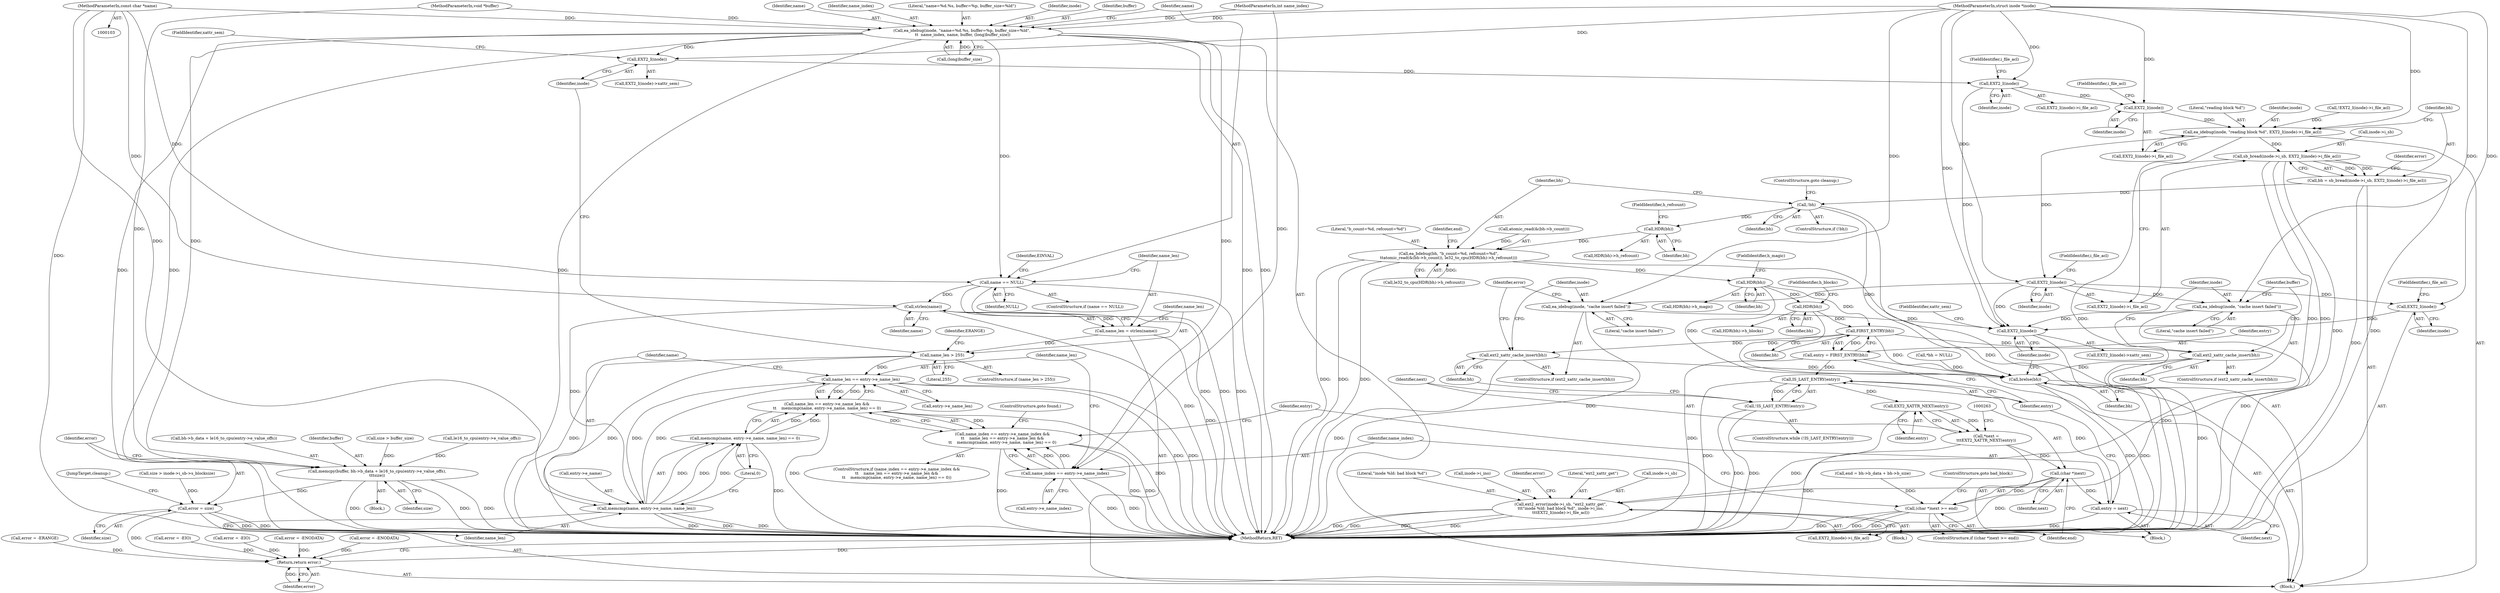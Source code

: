 digraph "0_linux_be0726d33cb8f411945884664924bed3cb8c70ee_7@pointer" {
"1000106" [label="(MethodParameterIn,const char *name)"];
"1000119" [label="(Call,ea_idebug(inode, \"name=%d.%s, buffer=%p, buffer_size=%ld\",\n \t\t  name_index, name, buffer, (long)buffer_size))"];
"1000129" [label="(Call,name == NULL)"];
"1000137" [label="(Call,strlen(name))"];
"1000135" [label="(Call,name_len = strlen(name))"];
"1000140" [label="(Call,name_len > 255)"];
"1000275" [label="(Call,name_len == entry->e_name_len)"];
"1000274" [label="(Call,name_len == entry->e_name_len &&\n\t\t    memcmp(name, entry->e_name, name_len) == 0)"];
"1000268" [label="(Call,name_index == entry->e_name_index &&\n\t\t    name_len == entry->e_name_len &&\n\t\t    memcmp(name, entry->e_name, name_len) == 0)"];
"1000281" [label="(Call,memcmp(name, entry->e_name, name_len))"];
"1000280" [label="(Call,memcmp(name, entry->e_name, name_len) == 0)"];
"1000149" [label="(Call,EXT2_I(inode))"];
"1000159" [label="(Call,EXT2_I(inode))"];
"1000167" [label="(Call,EXT2_I(inode))"];
"1000163" [label="(Call,ea_idebug(inode, \"reading block %d\", EXT2_I(inode)->i_file_acl))"];
"1000172" [label="(Call,sb_bread(inode->i_sb, EXT2_I(inode)->i_file_acl))"];
"1000170" [label="(Call,bh = sb_bread(inode->i_sb, EXT2_I(inode)->i_file_acl))"];
"1000185" [label="(Call,!bh)"];
"1000198" [label="(Call,HDR(bh))"];
"1000188" [label="(Call,ea_bdebug(bh, \"b_count=%d, refcount=%d\",\n\t\tatomic_read(&(bh->b_count)), le32_to_cpu(HDR(bh)->h_refcount)))"];
"1000214" [label="(Call,HDR(bh))"];
"1000221" [label="(Call,HDR(bh))"];
"1000248" [label="(Call,FIRST_ENTRY(bh))"];
"1000246" [label="(Call,entry = FIRST_ENTRY(bh))"];
"1000252" [label="(Call,IS_LAST_ENTRY(entry))"];
"1000251" [label="(Call,!IS_LAST_ENTRY(entry))"];
"1000258" [label="(Call,EXT2_XATTR_NEXT(entry))"];
"1000256" [label="(Call,*next =\n\t\t\tEXT2_XATTR_NEXT(entry))"];
"1000262" [label="(Call,(char *)next)"];
"1000261" [label="(Call,(char *)next >= end)"];
"1000289" [label="(Call,entry = next)"];
"1000293" [label="(Call,ext2_xattr_cache_insert(bh))"];
"1000372" [label="(Call,brelse(bh))"];
"1000340" [label="(Call,ext2_xattr_cache_insert(bh))"];
"1000228" [label="(Call,ext2_error(inode->i_sb, \"ext2_xattr_get\",\n\t\t\t\"inode %ld: bad block %d\", inode->i_ino,\n\t\t\tEXT2_I(inode)->i_file_acl))"];
"1000177" [label="(Call,EXT2_I(inode))"];
"1000238" [label="(Call,EXT2_I(inode))"];
"1000377" [label="(Call,EXT2_I(inode))"];
"1000295" [label="(Call,ea_idebug(inode, \"cache insert failed\"))"];
"1000342" [label="(Call,ea_idebug(inode, \"cache insert failed\"))"];
"1000269" [label="(Call,name_index == entry->e_name_index)"];
"1000357" [label="(Call,memcpy(buffer, bh->b_data + le16_to_cpu(entry->e_value_offs),\n\t\t\tsize))"];
"1000368" [label="(Call,error = size)"];
"1000380" [label="(Return,return error;)"];
"1000135" [label="(Call,name_len = strlen(name))"];
"1000274" [label="(Call,name_len == entry->e_name_len &&\n\t\t    memcmp(name, entry->e_name, name_len) == 0)"];
"1000150" [label="(Identifier,inode)"];
"1000357" [label="(Call,memcpy(buffer, bh->b_data + le16_to_cpu(entry->e_value_offs),\n\t\t\tsize))"];
"1000163" [label="(Call,ea_idebug(inode, \"reading block %d\", EXT2_I(inode)->i_file_acl))"];
"1000249" [label="(Identifier,bh)"];
"1000191" [label="(Call,atomic_read(&(bh->b_count)))"];
"1000371" [label="(JumpTarget,cleanup:)"];
"1000161" [label="(FieldIdentifier,i_file_acl)"];
"1000378" [label="(Identifier,inode)"];
"1000257" [label="(Identifier,next)"];
"1000250" [label="(ControlStructure,while (!IS_LAST_ENTRY(entry)))"];
"1000213" [label="(Call,HDR(bh)->h_magic)"];
"1000280" [label="(Call,memcmp(name, entry->e_name, name_len) == 0)"];
"1000176" [label="(Call,EXT2_I(inode)->i_file_acl)"];
"1000199" [label="(Identifier,bh)"];
"1000232" [label="(Literal,\"ext2_xattr_get\")"];
"1000266" [label="(ControlStructure,goto bad_block;)"];
"1000179" [label="(FieldIdentifier,i_file_acl)"];
"1000297" [label="(Literal,\"cache insert failed\")"];
"1000107" [label="(MethodParameterIn,void *buffer)"];
"1000125" [label="(Call,(long)buffer_size)"];
"1000229" [label="(Call,inode->i_sb)"];
"1000291" [label="(Identifier,next)"];
"1000165" [label="(Literal,\"reading block %d\")"];
"1000292" [label="(ControlStructure,if (ext2_xattr_cache_insert(bh)))"];
"1000377" [label="(Call,EXT2_I(inode))"];
"1000275" [label="(Call,name_len == entry->e_name_len)"];
"1000281" [label="(Call,memcmp(name, entry->e_name, name_len))"];
"1000254" [label="(Block,)"];
"1000134" [label="(Identifier,EINVAL)"];
"1000196" [label="(Call,le32_to_cpu(HDR(bh)->h_refcount))"];
"1000282" [label="(Identifier,name)"];
"1000239" [label="(Identifier,inode)"];
"1000270" [label="(Identifier,name_index)"];
"1000172" [label="(Call,sb_bread(inode->i_sb, EXT2_I(inode)->i_file_acl))"];
"1000222" [label="(Identifier,bh)"];
"1000344" [label="(Literal,\"cache insert failed\")"];
"1000369" [label="(Identifier,error)"];
"1000186" [label="(Identifier,bh)"];
"1000380" [label="(Return,return error;)"];
"1000228" [label="(Call,ext2_error(inode->i_sb, \"ext2_xattr_get\",\n\t\t\t\"inode %ld: bad block %d\", inode->i_ino,\n\t\t\tEXT2_I(inode)->i_file_acl))"];
"1000123" [label="(Identifier,name)"];
"1000293" [label="(Call,ext2_xattr_cache_insert(bh))"];
"1000185" [label="(Call,!bh)"];
"1000166" [label="(Call,EXT2_I(inode)->i_file_acl)"];
"1000382" [label="(MethodReturn,RET)"];
"1000104" [label="(MethodParameterIn,struct inode *inode)"];
"1000340" [label="(Call,ext2_xattr_cache_insert(bh))"];
"1000288" [label="(ControlStructure,goto found;)"];
"1000373" [label="(Identifier,bh)"];
"1000261" [label="(Call,(char *)next >= end)"];
"1000142" [label="(Literal,255)"];
"1000294" [label="(Identifier,bh)"];
"1000177" [label="(Call,EXT2_I(inode))"];
"1000277" [label="(Call,entry->e_name_len)"];
"1000376" [label="(Call,EXT2_I(inode)->xattr_sem)"];
"1000286" [label="(Identifier,name_len)"];
"1000148" [label="(Call,EXT2_I(inode)->xattr_sem)"];
"1000170" [label="(Call,bh = sb_bread(inode->i_sb, EXT2_I(inode)->i_file_acl))"];
"1000339" [label="(ControlStructure,if (ext2_xattr_cache_insert(bh)))"];
"1000140" [label="(Call,name_len > 255)"];
"1000283" [label="(Call,entry->e_name)"];
"1000367" [label="(Identifier,size)"];
"1000299" [label="(Identifier,error)"];
"1000167" [label="(Call,EXT2_I(inode))"];
"1000290" [label="(Identifier,entry)"];
"1000131" [label="(Identifier,NULL)"];
"1000149" [label="(Call,EXT2_I(inode))"];
"1000363" [label="(Call,le16_to_cpu(entry->e_value_offs))"];
"1000260" [label="(ControlStructure,if ((char *)next >= end))"];
"1000164" [label="(Identifier,inode)"];
"1000184" [label="(ControlStructure,if (!bh))"];
"1000381" [label="(Identifier,error)"];
"1000190" [label="(Literal,\"b_count=%d, refcount=%d\")"];
"1000359" [label="(Call,bh->b_data + le16_to_cpu(entry->e_value_offs))"];
"1000141" [label="(Identifier,name_len)"];
"1000346" [label="(Identifier,buffer)"];
"1000233" [label="(Literal,\"inode %ld: bad block %d\")"];
"1000343" [label="(Identifier,inode)"];
"1000151" [label="(FieldIdentifier,xattr_sem)"];
"1000287" [label="(Literal,0)"];
"1000259" [label="(Identifier,entry)"];
"1000139" [label="(ControlStructure,if (name_len > 255))"];
"1000221" [label="(Call,HDR(bh))"];
"1000237" [label="(Call,EXT2_I(inode)->i_file_acl)"];
"1000267" [label="(ControlStructure,if (name_index == entry->e_name_index &&\n\t\t    name_len == entry->e_name_len &&\n\t\t    memcmp(name, entry->e_name, name_len) == 0))"];
"1000298" [label="(Call,error = -ENODATA)"];
"1000342" [label="(Call,ea_idebug(inode, \"cache insert failed\"))"];
"1000251" [label="(Call,!IS_LAST_ENTRY(entry))"];
"1000160" [label="(Identifier,inode)"];
"1000268" [label="(Call,name_index == entry->e_name_index &&\n\t\t    name_len == entry->e_name_len &&\n\t\t    memcmp(name, entry->e_name, name_len) == 0)"];
"1000119" [label="(Call,ea_idebug(inode, \"name=%d.%s, buffer=%p, buffer_size=%ld\",\n \t\t  name_index, name, buffer, (long)buffer_size))"];
"1000240" [label="(FieldIdentifier,i_file_acl)"];
"1000157" [label="(Call,!EXT2_I(inode)->i_file_acl)"];
"1000138" [label="(Identifier,name)"];
"1000129" [label="(Call,name == NULL)"];
"1000128" [label="(ControlStructure,if (name == NULL))"];
"1000295" [label="(Call,ea_idebug(inode, \"cache insert failed\"))"];
"1000158" [label="(Call,EXT2_I(inode)->i_file_acl)"];
"1000370" [label="(Identifier,size)"];
"1000111" [label="(Call,*bh = NULL)"];
"1000187" [label="(ControlStructure,goto cleanup;)"];
"1000215" [label="(Identifier,bh)"];
"1000201" [label="(Call,end = bh->b_data + bh->b_size)"];
"1000122" [label="(Identifier,name_index)"];
"1000130" [label="(Identifier,name)"];
"1000169" [label="(FieldIdentifier,i_file_acl)"];
"1000189" [label="(Identifier,bh)"];
"1000247" [label="(Identifier,entry)"];
"1000109" [label="(Block,)"];
"1000136" [label="(Identifier,name_len)"];
"1000256" [label="(Call,*next =\n\t\t\tEXT2_XATTR_NEXT(entry))"];
"1000296" [label="(Identifier,inode)"];
"1000168" [label="(Identifier,inode)"];
"1000188" [label="(Call,ea_bdebug(bh, \"b_count=%d, refcount=%d\",\n\t\tatomic_read(&(bh->b_count)), le32_to_cpu(HDR(bh)->h_refcount)))"];
"1000358" [label="(Identifier,buffer)"];
"1000181" [label="(Identifier,error)"];
"1000200" [label="(FieldIdentifier,h_refcount)"];
"1000264" [label="(Identifier,next)"];
"1000348" [label="(Call,error = -ERANGE)"];
"1000159" [label="(Call,EXT2_I(inode))"];
"1000121" [label="(Literal,\"name=%d.%s, buffer=%p, buffer_size=%ld\")"];
"1000220" [label="(Call,HDR(bh)->h_blocks)"];
"1000180" [label="(Call,error = -EIO)"];
"1000223" [label="(FieldIdentifier,h_blocks)"];
"1000253" [label="(Identifier,entry)"];
"1000120" [label="(Identifier,inode)"];
"1000137" [label="(Call,strlen(name))"];
"1000234" [label="(Call,inode->i_ino)"];
"1000124" [label="(Identifier,buffer)"];
"1000202" [label="(Identifier,end)"];
"1000248" [label="(Call,FIRST_ENTRY(bh))"];
"1000246" [label="(Call,entry = FIRST_ENTRY(bh))"];
"1000198" [label="(Call,HDR(bh))"];
"1000197" [label="(Call,HDR(bh)->h_refcount)"];
"1000269" [label="(Call,name_index == entry->e_name_index)"];
"1000265" [label="(Identifier,end)"];
"1000271" [label="(Call,entry->e_name_index)"];
"1000214" [label="(Call,HDR(bh))"];
"1000216" [label="(FieldIdentifier,h_magic)"];
"1000242" [label="(Identifier,error)"];
"1000262" [label="(Call,(char *)next)"];
"1000258" [label="(Call,EXT2_XATTR_NEXT(entry))"];
"1000372" [label="(Call,brelse(bh))"];
"1000289" [label="(Call,entry = next)"];
"1000178" [label="(Identifier,inode)"];
"1000341" [label="(Identifier,bh)"];
"1000173" [label="(Call,inode->i_sb)"];
"1000241" [label="(Call,error = -EIO)"];
"1000238" [label="(Call,EXT2_I(inode))"];
"1000347" [label="(Block,)"];
"1000145" [label="(Identifier,ERANGE)"];
"1000379" [label="(FieldIdentifier,xattr_sem)"];
"1000105" [label="(MethodParameterIn,int name_index)"];
"1000319" [label="(Call,size > inode->i_sb->s_blocksize)"];
"1000252" [label="(Call,IS_LAST_ENTRY(entry))"];
"1000152" [label="(Call,error = -ENODATA)"];
"1000353" [label="(Call,size > buffer_size)"];
"1000106" [label="(MethodParameterIn,const char *name)"];
"1000276" [label="(Identifier,name_len)"];
"1000226" [label="(Block,)"];
"1000171" [label="(Identifier,bh)"];
"1000368" [label="(Call,error = size)"];
"1000106" -> "1000103"  [label="AST: "];
"1000106" -> "1000382"  [label="DDG: "];
"1000106" -> "1000119"  [label="DDG: "];
"1000106" -> "1000129"  [label="DDG: "];
"1000106" -> "1000137"  [label="DDG: "];
"1000106" -> "1000281"  [label="DDG: "];
"1000119" -> "1000109"  [label="AST: "];
"1000119" -> "1000125"  [label="CFG: "];
"1000120" -> "1000119"  [label="AST: "];
"1000121" -> "1000119"  [label="AST: "];
"1000122" -> "1000119"  [label="AST: "];
"1000123" -> "1000119"  [label="AST: "];
"1000124" -> "1000119"  [label="AST: "];
"1000125" -> "1000119"  [label="AST: "];
"1000130" -> "1000119"  [label="CFG: "];
"1000119" -> "1000382"  [label="DDG: "];
"1000119" -> "1000382"  [label="DDG: "];
"1000119" -> "1000382"  [label="DDG: "];
"1000119" -> "1000382"  [label="DDG: "];
"1000119" -> "1000382"  [label="DDG: "];
"1000104" -> "1000119"  [label="DDG: "];
"1000105" -> "1000119"  [label="DDG: "];
"1000107" -> "1000119"  [label="DDG: "];
"1000125" -> "1000119"  [label="DDG: "];
"1000119" -> "1000129"  [label="DDG: "];
"1000119" -> "1000149"  [label="DDG: "];
"1000119" -> "1000269"  [label="DDG: "];
"1000119" -> "1000357"  [label="DDG: "];
"1000129" -> "1000128"  [label="AST: "];
"1000129" -> "1000131"  [label="CFG: "];
"1000130" -> "1000129"  [label="AST: "];
"1000131" -> "1000129"  [label="AST: "];
"1000134" -> "1000129"  [label="CFG: "];
"1000136" -> "1000129"  [label="CFG: "];
"1000129" -> "1000382"  [label="DDG: "];
"1000129" -> "1000382"  [label="DDG: "];
"1000129" -> "1000382"  [label="DDG: "];
"1000129" -> "1000137"  [label="DDG: "];
"1000137" -> "1000135"  [label="AST: "];
"1000137" -> "1000138"  [label="CFG: "];
"1000138" -> "1000137"  [label="AST: "];
"1000135" -> "1000137"  [label="CFG: "];
"1000137" -> "1000382"  [label="DDG: "];
"1000137" -> "1000135"  [label="DDG: "];
"1000137" -> "1000281"  [label="DDG: "];
"1000135" -> "1000109"  [label="AST: "];
"1000136" -> "1000135"  [label="AST: "];
"1000141" -> "1000135"  [label="CFG: "];
"1000135" -> "1000382"  [label="DDG: "];
"1000135" -> "1000140"  [label="DDG: "];
"1000140" -> "1000139"  [label="AST: "];
"1000140" -> "1000142"  [label="CFG: "];
"1000141" -> "1000140"  [label="AST: "];
"1000142" -> "1000140"  [label="AST: "];
"1000145" -> "1000140"  [label="CFG: "];
"1000150" -> "1000140"  [label="CFG: "];
"1000140" -> "1000382"  [label="DDG: "];
"1000140" -> "1000382"  [label="DDG: "];
"1000140" -> "1000275"  [label="DDG: "];
"1000275" -> "1000274"  [label="AST: "];
"1000275" -> "1000277"  [label="CFG: "];
"1000276" -> "1000275"  [label="AST: "];
"1000277" -> "1000275"  [label="AST: "];
"1000282" -> "1000275"  [label="CFG: "];
"1000274" -> "1000275"  [label="CFG: "];
"1000275" -> "1000382"  [label="DDG: "];
"1000275" -> "1000382"  [label="DDG: "];
"1000275" -> "1000274"  [label="DDG: "];
"1000275" -> "1000274"  [label="DDG: "];
"1000281" -> "1000275"  [label="DDG: "];
"1000275" -> "1000281"  [label="DDG: "];
"1000274" -> "1000268"  [label="AST: "];
"1000274" -> "1000280"  [label="CFG: "];
"1000280" -> "1000274"  [label="AST: "];
"1000268" -> "1000274"  [label="CFG: "];
"1000274" -> "1000382"  [label="DDG: "];
"1000274" -> "1000382"  [label="DDG: "];
"1000274" -> "1000268"  [label="DDG: "];
"1000274" -> "1000268"  [label="DDG: "];
"1000280" -> "1000274"  [label="DDG: "];
"1000280" -> "1000274"  [label="DDG: "];
"1000268" -> "1000267"  [label="AST: "];
"1000268" -> "1000269"  [label="CFG: "];
"1000269" -> "1000268"  [label="AST: "];
"1000288" -> "1000268"  [label="CFG: "];
"1000290" -> "1000268"  [label="CFG: "];
"1000268" -> "1000382"  [label="DDG: "];
"1000268" -> "1000382"  [label="DDG: "];
"1000268" -> "1000382"  [label="DDG: "];
"1000269" -> "1000268"  [label="DDG: "];
"1000269" -> "1000268"  [label="DDG: "];
"1000281" -> "1000280"  [label="AST: "];
"1000281" -> "1000286"  [label="CFG: "];
"1000282" -> "1000281"  [label="AST: "];
"1000283" -> "1000281"  [label="AST: "];
"1000286" -> "1000281"  [label="AST: "];
"1000287" -> "1000281"  [label="CFG: "];
"1000281" -> "1000382"  [label="DDG: "];
"1000281" -> "1000382"  [label="DDG: "];
"1000281" -> "1000382"  [label="DDG: "];
"1000281" -> "1000280"  [label="DDG: "];
"1000281" -> "1000280"  [label="DDG: "];
"1000281" -> "1000280"  [label="DDG: "];
"1000280" -> "1000287"  [label="CFG: "];
"1000287" -> "1000280"  [label="AST: "];
"1000280" -> "1000382"  [label="DDG: "];
"1000149" -> "1000148"  [label="AST: "];
"1000149" -> "1000150"  [label="CFG: "];
"1000150" -> "1000149"  [label="AST: "];
"1000151" -> "1000149"  [label="CFG: "];
"1000104" -> "1000149"  [label="DDG: "];
"1000149" -> "1000159"  [label="DDG: "];
"1000159" -> "1000158"  [label="AST: "];
"1000159" -> "1000160"  [label="CFG: "];
"1000160" -> "1000159"  [label="AST: "];
"1000161" -> "1000159"  [label="CFG: "];
"1000104" -> "1000159"  [label="DDG: "];
"1000159" -> "1000167"  [label="DDG: "];
"1000159" -> "1000377"  [label="DDG: "];
"1000167" -> "1000166"  [label="AST: "];
"1000167" -> "1000168"  [label="CFG: "];
"1000168" -> "1000167"  [label="AST: "];
"1000169" -> "1000167"  [label="CFG: "];
"1000167" -> "1000163"  [label="DDG: "];
"1000104" -> "1000167"  [label="DDG: "];
"1000163" -> "1000109"  [label="AST: "];
"1000163" -> "1000166"  [label="CFG: "];
"1000164" -> "1000163"  [label="AST: "];
"1000165" -> "1000163"  [label="AST: "];
"1000166" -> "1000163"  [label="AST: "];
"1000171" -> "1000163"  [label="CFG: "];
"1000163" -> "1000382"  [label="DDG: "];
"1000104" -> "1000163"  [label="DDG: "];
"1000157" -> "1000163"  [label="DDG: "];
"1000163" -> "1000172"  [label="DDG: "];
"1000163" -> "1000177"  [label="DDG: "];
"1000172" -> "1000170"  [label="AST: "];
"1000172" -> "1000176"  [label="CFG: "];
"1000173" -> "1000172"  [label="AST: "];
"1000176" -> "1000172"  [label="AST: "];
"1000170" -> "1000172"  [label="CFG: "];
"1000172" -> "1000382"  [label="DDG: "];
"1000172" -> "1000382"  [label="DDG: "];
"1000172" -> "1000170"  [label="DDG: "];
"1000172" -> "1000170"  [label="DDG: "];
"1000172" -> "1000228"  [label="DDG: "];
"1000172" -> "1000228"  [label="DDG: "];
"1000170" -> "1000109"  [label="AST: "];
"1000171" -> "1000170"  [label="AST: "];
"1000181" -> "1000170"  [label="CFG: "];
"1000170" -> "1000382"  [label="DDG: "];
"1000170" -> "1000185"  [label="DDG: "];
"1000185" -> "1000184"  [label="AST: "];
"1000185" -> "1000186"  [label="CFG: "];
"1000186" -> "1000185"  [label="AST: "];
"1000187" -> "1000185"  [label="CFG: "];
"1000189" -> "1000185"  [label="CFG: "];
"1000185" -> "1000382"  [label="DDG: "];
"1000185" -> "1000198"  [label="DDG: "];
"1000185" -> "1000372"  [label="DDG: "];
"1000198" -> "1000197"  [label="AST: "];
"1000198" -> "1000199"  [label="CFG: "];
"1000199" -> "1000198"  [label="AST: "];
"1000200" -> "1000198"  [label="CFG: "];
"1000198" -> "1000188"  [label="DDG: "];
"1000188" -> "1000109"  [label="AST: "];
"1000188" -> "1000196"  [label="CFG: "];
"1000189" -> "1000188"  [label="AST: "];
"1000190" -> "1000188"  [label="AST: "];
"1000191" -> "1000188"  [label="AST: "];
"1000196" -> "1000188"  [label="AST: "];
"1000202" -> "1000188"  [label="CFG: "];
"1000188" -> "1000382"  [label="DDG: "];
"1000188" -> "1000382"  [label="DDG: "];
"1000188" -> "1000382"  [label="DDG: "];
"1000191" -> "1000188"  [label="DDG: "];
"1000196" -> "1000188"  [label="DDG: "];
"1000188" -> "1000214"  [label="DDG: "];
"1000214" -> "1000213"  [label="AST: "];
"1000214" -> "1000215"  [label="CFG: "];
"1000215" -> "1000214"  [label="AST: "];
"1000216" -> "1000214"  [label="CFG: "];
"1000214" -> "1000221"  [label="DDG: "];
"1000214" -> "1000248"  [label="DDG: "];
"1000214" -> "1000372"  [label="DDG: "];
"1000221" -> "1000220"  [label="AST: "];
"1000221" -> "1000222"  [label="CFG: "];
"1000222" -> "1000221"  [label="AST: "];
"1000223" -> "1000221"  [label="CFG: "];
"1000221" -> "1000248"  [label="DDG: "];
"1000221" -> "1000372"  [label="DDG: "];
"1000248" -> "1000246"  [label="AST: "];
"1000248" -> "1000249"  [label="CFG: "];
"1000249" -> "1000248"  [label="AST: "];
"1000246" -> "1000248"  [label="CFG: "];
"1000248" -> "1000246"  [label="DDG: "];
"1000248" -> "1000293"  [label="DDG: "];
"1000248" -> "1000340"  [label="DDG: "];
"1000248" -> "1000372"  [label="DDG: "];
"1000246" -> "1000109"  [label="AST: "];
"1000247" -> "1000246"  [label="AST: "];
"1000253" -> "1000246"  [label="CFG: "];
"1000246" -> "1000382"  [label="DDG: "];
"1000246" -> "1000252"  [label="DDG: "];
"1000252" -> "1000251"  [label="AST: "];
"1000252" -> "1000253"  [label="CFG: "];
"1000253" -> "1000252"  [label="AST: "];
"1000251" -> "1000252"  [label="CFG: "];
"1000252" -> "1000382"  [label="DDG: "];
"1000252" -> "1000251"  [label="DDG: "];
"1000289" -> "1000252"  [label="DDG: "];
"1000252" -> "1000258"  [label="DDG: "];
"1000251" -> "1000250"  [label="AST: "];
"1000257" -> "1000251"  [label="CFG: "];
"1000294" -> "1000251"  [label="CFG: "];
"1000251" -> "1000382"  [label="DDG: "];
"1000251" -> "1000382"  [label="DDG: "];
"1000258" -> "1000256"  [label="AST: "];
"1000258" -> "1000259"  [label="CFG: "];
"1000259" -> "1000258"  [label="AST: "];
"1000256" -> "1000258"  [label="CFG: "];
"1000258" -> "1000382"  [label="DDG: "];
"1000258" -> "1000256"  [label="DDG: "];
"1000256" -> "1000254"  [label="AST: "];
"1000257" -> "1000256"  [label="AST: "];
"1000263" -> "1000256"  [label="CFG: "];
"1000256" -> "1000382"  [label="DDG: "];
"1000256" -> "1000262"  [label="DDG: "];
"1000262" -> "1000261"  [label="AST: "];
"1000262" -> "1000264"  [label="CFG: "];
"1000263" -> "1000262"  [label="AST: "];
"1000264" -> "1000262"  [label="AST: "];
"1000265" -> "1000262"  [label="CFG: "];
"1000262" -> "1000382"  [label="DDG: "];
"1000262" -> "1000261"  [label="DDG: "];
"1000262" -> "1000289"  [label="DDG: "];
"1000261" -> "1000260"  [label="AST: "];
"1000261" -> "1000265"  [label="CFG: "];
"1000265" -> "1000261"  [label="AST: "];
"1000266" -> "1000261"  [label="CFG: "];
"1000270" -> "1000261"  [label="CFG: "];
"1000261" -> "1000382"  [label="DDG: "];
"1000261" -> "1000382"  [label="DDG: "];
"1000261" -> "1000382"  [label="DDG: "];
"1000201" -> "1000261"  [label="DDG: "];
"1000289" -> "1000254"  [label="AST: "];
"1000289" -> "1000291"  [label="CFG: "];
"1000290" -> "1000289"  [label="AST: "];
"1000291" -> "1000289"  [label="AST: "];
"1000253" -> "1000289"  [label="CFG: "];
"1000289" -> "1000382"  [label="DDG: "];
"1000293" -> "1000292"  [label="AST: "];
"1000293" -> "1000294"  [label="CFG: "];
"1000294" -> "1000293"  [label="AST: "];
"1000296" -> "1000293"  [label="CFG: "];
"1000299" -> "1000293"  [label="CFG: "];
"1000293" -> "1000382"  [label="DDG: "];
"1000293" -> "1000372"  [label="DDG: "];
"1000372" -> "1000109"  [label="AST: "];
"1000372" -> "1000373"  [label="CFG: "];
"1000373" -> "1000372"  [label="AST: "];
"1000378" -> "1000372"  [label="CFG: "];
"1000372" -> "1000382"  [label="DDG: "];
"1000372" -> "1000382"  [label="DDG: "];
"1000111" -> "1000372"  [label="DDG: "];
"1000340" -> "1000372"  [label="DDG: "];
"1000340" -> "1000339"  [label="AST: "];
"1000340" -> "1000341"  [label="CFG: "];
"1000341" -> "1000340"  [label="AST: "];
"1000343" -> "1000340"  [label="CFG: "];
"1000346" -> "1000340"  [label="CFG: "];
"1000340" -> "1000382"  [label="DDG: "];
"1000228" -> "1000226"  [label="AST: "];
"1000228" -> "1000237"  [label="CFG: "];
"1000229" -> "1000228"  [label="AST: "];
"1000232" -> "1000228"  [label="AST: "];
"1000233" -> "1000228"  [label="AST: "];
"1000234" -> "1000228"  [label="AST: "];
"1000237" -> "1000228"  [label="AST: "];
"1000242" -> "1000228"  [label="CFG: "];
"1000228" -> "1000382"  [label="DDG: "];
"1000228" -> "1000382"  [label="DDG: "];
"1000228" -> "1000382"  [label="DDG: "];
"1000228" -> "1000382"  [label="DDG: "];
"1000177" -> "1000176"  [label="AST: "];
"1000177" -> "1000178"  [label="CFG: "];
"1000178" -> "1000177"  [label="AST: "];
"1000179" -> "1000177"  [label="CFG: "];
"1000104" -> "1000177"  [label="DDG: "];
"1000177" -> "1000238"  [label="DDG: "];
"1000177" -> "1000295"  [label="DDG: "];
"1000177" -> "1000342"  [label="DDG: "];
"1000177" -> "1000377"  [label="DDG: "];
"1000238" -> "1000237"  [label="AST: "];
"1000238" -> "1000239"  [label="CFG: "];
"1000239" -> "1000238"  [label="AST: "];
"1000240" -> "1000238"  [label="CFG: "];
"1000104" -> "1000238"  [label="DDG: "];
"1000238" -> "1000377"  [label="DDG: "];
"1000377" -> "1000376"  [label="AST: "];
"1000377" -> "1000378"  [label="CFG: "];
"1000378" -> "1000377"  [label="AST: "];
"1000379" -> "1000377"  [label="CFG: "];
"1000377" -> "1000382"  [label="DDG: "];
"1000342" -> "1000377"  [label="DDG: "];
"1000295" -> "1000377"  [label="DDG: "];
"1000104" -> "1000377"  [label="DDG: "];
"1000295" -> "1000292"  [label="AST: "];
"1000295" -> "1000297"  [label="CFG: "];
"1000296" -> "1000295"  [label="AST: "];
"1000297" -> "1000295"  [label="AST: "];
"1000299" -> "1000295"  [label="CFG: "];
"1000295" -> "1000382"  [label="DDG: "];
"1000104" -> "1000295"  [label="DDG: "];
"1000342" -> "1000339"  [label="AST: "];
"1000342" -> "1000344"  [label="CFG: "];
"1000343" -> "1000342"  [label="AST: "];
"1000344" -> "1000342"  [label="AST: "];
"1000346" -> "1000342"  [label="CFG: "];
"1000342" -> "1000382"  [label="DDG: "];
"1000104" -> "1000342"  [label="DDG: "];
"1000269" -> "1000271"  [label="CFG: "];
"1000270" -> "1000269"  [label="AST: "];
"1000271" -> "1000269"  [label="AST: "];
"1000276" -> "1000269"  [label="CFG: "];
"1000269" -> "1000382"  [label="DDG: "];
"1000269" -> "1000382"  [label="DDG: "];
"1000105" -> "1000269"  [label="DDG: "];
"1000357" -> "1000347"  [label="AST: "];
"1000357" -> "1000367"  [label="CFG: "];
"1000358" -> "1000357"  [label="AST: "];
"1000359" -> "1000357"  [label="AST: "];
"1000367" -> "1000357"  [label="AST: "];
"1000369" -> "1000357"  [label="CFG: "];
"1000357" -> "1000382"  [label="DDG: "];
"1000357" -> "1000382"  [label="DDG: "];
"1000357" -> "1000382"  [label="DDG: "];
"1000107" -> "1000357"  [label="DDG: "];
"1000363" -> "1000357"  [label="DDG: "];
"1000353" -> "1000357"  [label="DDG: "];
"1000357" -> "1000368"  [label="DDG: "];
"1000368" -> "1000109"  [label="AST: "];
"1000368" -> "1000370"  [label="CFG: "];
"1000369" -> "1000368"  [label="AST: "];
"1000370" -> "1000368"  [label="AST: "];
"1000371" -> "1000368"  [label="CFG: "];
"1000368" -> "1000382"  [label="DDG: "];
"1000368" -> "1000382"  [label="DDG: "];
"1000319" -> "1000368"  [label="DDG: "];
"1000368" -> "1000380"  [label="DDG: "];
"1000380" -> "1000109"  [label="AST: "];
"1000380" -> "1000381"  [label="CFG: "];
"1000381" -> "1000380"  [label="AST: "];
"1000382" -> "1000380"  [label="CFG: "];
"1000380" -> "1000382"  [label="DDG: "];
"1000381" -> "1000380"  [label="DDG: "];
"1000348" -> "1000380"  [label="DDG: "];
"1000298" -> "1000380"  [label="DDG: "];
"1000180" -> "1000380"  [label="DDG: "];
"1000152" -> "1000380"  [label="DDG: "];
"1000241" -> "1000380"  [label="DDG: "];
}

